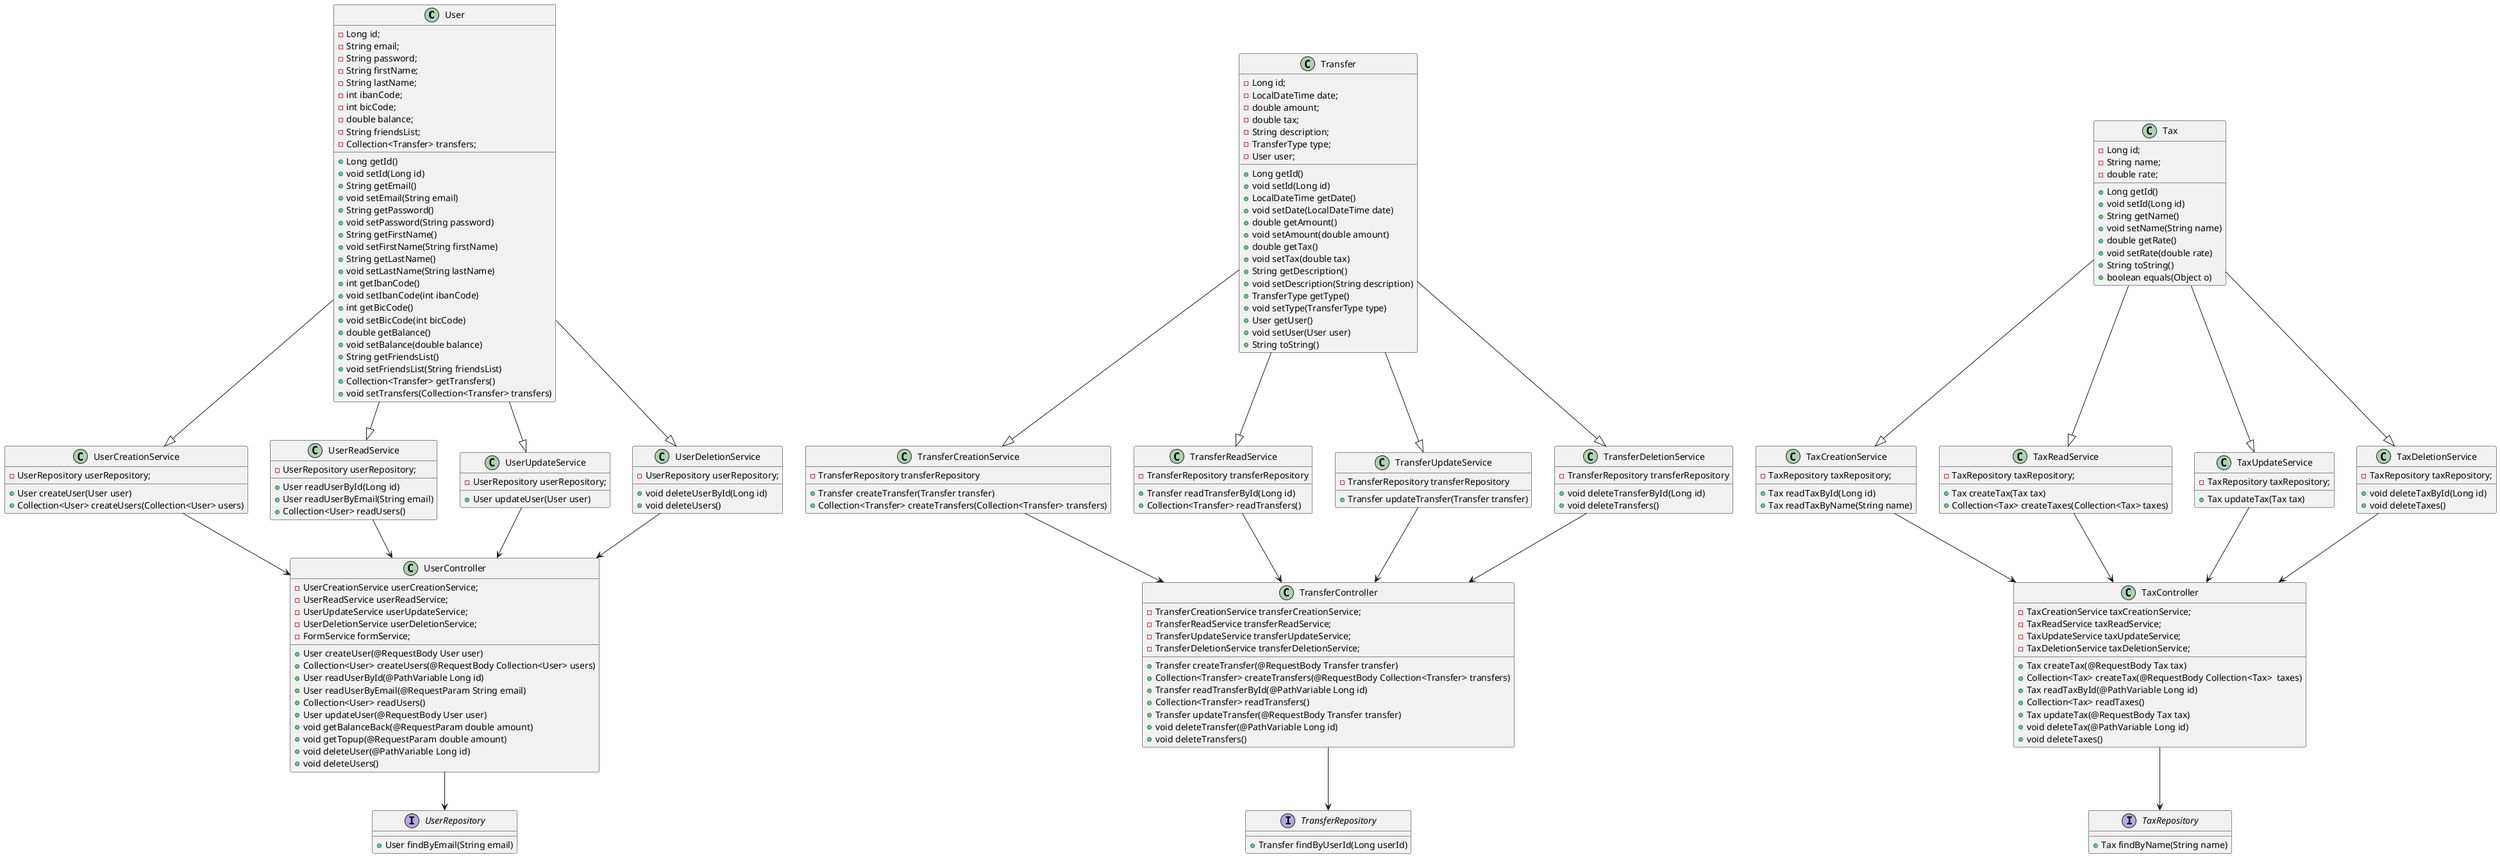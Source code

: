 @startuml

class User {

    - Long id;
    - String email;
    - String password;
    - String firstName;
    - String lastName;
    - int ibanCode;
    - int bicCode;
    - double balance;
    - String friendsList;
    - Collection<Transfer> transfers;

    + Long getId()
    + void setId(Long id)
    + String getEmail()
    + void setEmail(String email)
    + String getPassword()
    + void setPassword(String password)
    + String getFirstName()
    + void setFirstName(String firstName)
    + String getLastName()
    + void setLastName(String lastName)
    + int getIbanCode()
    + void setIbanCode(int ibanCode)
    + int getBicCode()
    + void setBicCode(int bicCode)
    + double getBalance()
    + void setBalance(double balance)
    + String getFriendsList()
    + void setFriendsList(String friendsList)
    + Collection<Transfer> getTransfers()
    + void setTransfers(Collection<Transfer> transfers)
}

class Transfer {

    - Long id;
    - LocalDateTime date;
    - double amount;
    - double tax;
    - String description;
    - TransferType type;
    - User user;

    + Long getId()
    + void setId(Long id)
    + LocalDateTime getDate()
    + void setDate(LocalDateTime date)
    + double getAmount()
    + void setAmount(double amount)
    + double getTax()
    + void setTax(double tax)
    + String getDescription()
    + void setDescription(String description)
    + TransferType getType()
    + void setType(TransferType type)
    + User getUser()
    + void setUser(User user)
    + String toString()
}

class Tax {

    - Long id;
    - String name;
    - double rate;

    + Long getId()
    + void setId(Long id)
    + String getName()
    + void setName(String name)
    + double getRate()
    + void setRate(double rate)
    + String toString()
    + boolean equals(Object o)
}

interface UserRepository {

    + User findByEmail(String email)
}

interface TransferRepository {

    + Transfer findByUserId(Long userId)
}

interface TaxRepository {

    + Tax findByName(String name)
}

class UserCreationService {

    - UserRepository userRepository;

    + User createUser(User user)
    + Collection<User> createUsers(Collection<User> users)
}

class UserReadService {

    - UserRepository userRepository;

    + User readUserById(Long id)
    + User readUserByEmail(String email)
    + Collection<User> readUsers()
}

class UserUpdateService {

    - UserRepository userRepository;

    + User updateUser(User user)
}

class UserDeletionService {

    - UserRepository userRepository;

    + void deleteUserById(Long id)
    + void deleteUsers()
}

class UserController {

    - UserCreationService userCreationService;
    - UserReadService userReadService;
    - UserUpdateService userUpdateService;
    - UserDeletionService userDeletionService;
    - FormService formService;

    + User createUser(@RequestBody User user)
    + Collection<User> createUsers(@RequestBody Collection<User> users)
    + User readUserById(@PathVariable Long id)
    + User readUserByEmail(@RequestParam String email)
    + Collection<User> readUsers()
    + User updateUser(@RequestBody User user)
    + void getBalanceBack(@RequestParam double amount)
    + void getTopup(@RequestParam double amount)
    + void deleteUser(@PathVariable Long id)
    + void deleteUsers()
}

class TransferCreationService {

    - TransferRepository transferRepository

    + Transfer createTransfer(Transfer transfer)
    + Collection<Transfer> createTransfers(Collection<Transfer> transfers)
}

class TransferReadService {

    - TransferRepository transferRepository

    + Transfer readTransferById(Long id)
    + Collection<Transfer> readTransfers()
}

class TransferUpdateService {

    - TransferRepository transferRepository

    + Transfer updateTransfer(Transfer transfer)
}

class TransferDeletionService {

    - TransferRepository transferRepository

    + void deleteTransferById(Long id)
    + void deleteTransfers()
}

class TransferController {

    - TransferCreationService transferCreationService;
    - TransferReadService transferReadService;
    - TransferUpdateService transferUpdateService;
    - TransferDeletionService transferDeletionService;

    + Transfer createTransfer(@RequestBody Transfer transfer)
    + Collection<Transfer> createTransfers(@RequestBody Collection<Transfer> transfers)
    + Transfer readTransferById(@PathVariable Long id)
    + Collection<Transfer> readTransfers()
    + Transfer updateTransfer(@RequestBody Transfer transfer)
    + void deleteTransfer(@PathVariable Long id)
    + void deleteTransfers() 
}

class TaxCreationService {

    - TaxRepository taxRepository;

    + Tax readTaxById(Long id)
    + Tax readTaxByName(String name)
}

class TaxReadService {

    - TaxRepository taxRepository;

    + Tax createTax(Tax tax)
    + Collection<Tax> createTaxes(Collection<Tax> taxes)
}

class TaxUpdateService {

    - TaxRepository taxRepository;

    + Tax updateTax(Tax tax)
}

class TaxDeletionService {

    - TaxRepository taxRepository;

    + void deleteTaxById(Long id)
    + void deleteTaxes()
}

class TaxController {

    - TaxCreationService taxCreationService;
    - TaxReadService taxReadService;
    - TaxUpdateService taxUpdateService;
    - TaxDeletionService taxDeletionService;

    + Tax createTax(@RequestBody Tax tax)
    + Collection<Tax> createTax(@RequestBody Collection<Tax>  taxes)
    + Tax readTaxById(@PathVariable Long id)
    + Collection<Tax> readTaxes()
    + Tax updateTax(@RequestBody Tax tax)
    + void deleteTax(@PathVariable Long id)
    + void deleteTaxes()
}

User --|> UserCreationService
User --|> UserReadService
User --|> UserUpdateService
User --|> UserDeletionService
UserCreationService --> UserController
UserReadService --> UserController
UserUpdateService --> UserController
UserDeletionService --> UserController
UserController --> UserRepository

Transfer --|> TransferCreationService
Transfer --|> TransferReadService
Transfer --|> TransferUpdateService
Transfer --|> TransferDeletionService
TransferCreationService --> TransferController
TransferReadService --> TransferController
TransferUpdateService --> TransferController
TransferDeletionService --> TransferController
TransferController --> TransferRepository

Tax --|> TaxCreationService
Tax --|> TaxReadService
Tax --|> TaxUpdateService
Tax --|> TaxDeletionService
TaxCreationService --> TaxController
TaxReadService --> TaxController
TaxUpdateService --> TaxController
TaxDeletionService --> TaxController
TaxController --> TaxRepository

@enduml
'credits: https://plantuml.com/class-diagram
